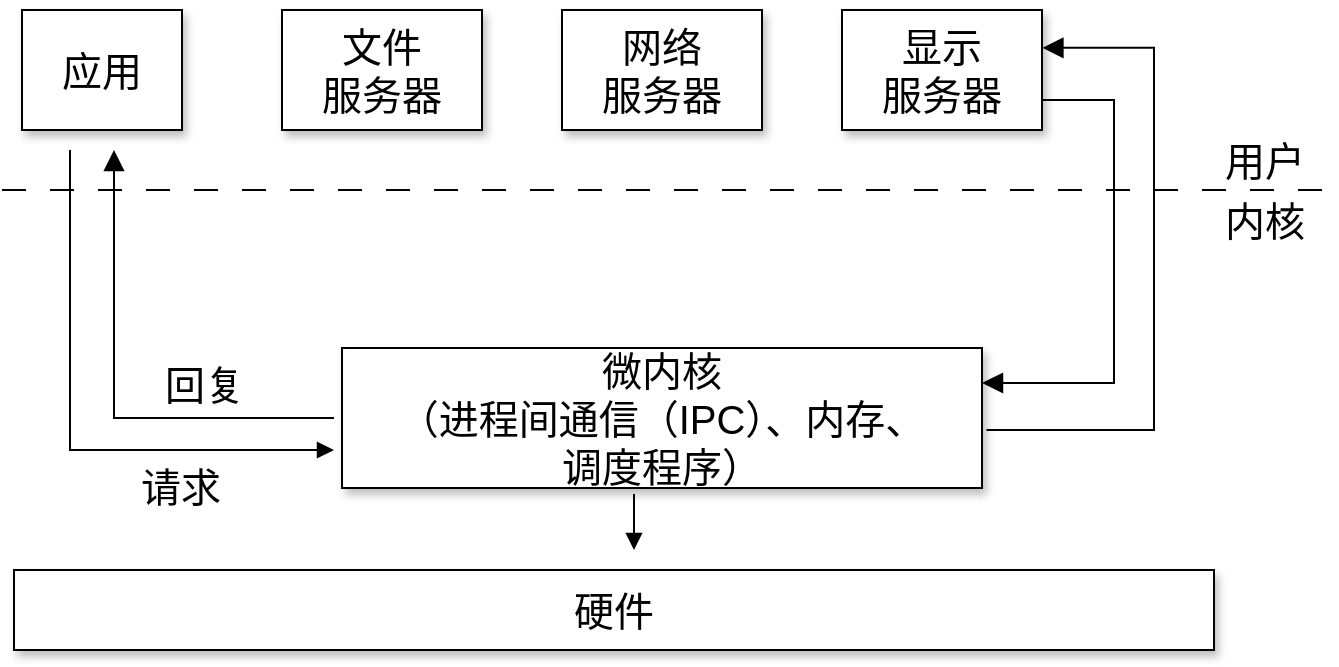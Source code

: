 <mxfile>
    <diagram id="UaKSKhcQq3FezwpwNre9" name="Page-1">
        <mxGraphModel dx="1579" dy="644" grid="1" gridSize="10" guides="1" tooltips="1" connect="1" arrows="1" fold="1" page="1" pageScale="1" pageWidth="827" pageHeight="1169" math="0" shadow="0">
            <root>
                <mxCell id="0"/>
                <mxCell id="1" parent="0"/>
                <mxCell id="18" value="" style="edgeStyle=none;html=1;startArrow=none;startFill=0;endArrow=block;endFill=1;jumpStyle=sharp;rounded=0;fontSize=20;" edge="1" parent="1">
                    <mxGeometry relative="1" as="geometry">
                        <mxPoint x="230" y="330" as="targetPoint"/>
                        <mxPoint x="98" y="180" as="sourcePoint"/>
                        <Array as="points">
                            <mxPoint x="98" y="330"/>
                        </Array>
                    </mxGeometry>
                </mxCell>
                <mxCell id="20" value="请求" style="edgeLabel;html=1;align=center;verticalAlign=top;resizable=0;points=[];labelPosition=center;verticalLabelPosition=bottom;fontSize=20;" vertex="1" connectable="0" parent="18">
                    <mxGeometry x="0.454" y="1" relative="1" as="geometry">
                        <mxPoint y="1" as="offset"/>
                    </mxGeometry>
                </mxCell>
                <mxCell id="2" value="应用" style="rounded=0;whiteSpace=wrap;html=1;shadow=1;fontSize=20;" vertex="1" parent="1">
                    <mxGeometry x="74" y="110" width="80" height="60" as="geometry"/>
                </mxCell>
                <mxCell id="4" value="文件&lt;br style=&quot;font-size: 20px;&quot;&gt;服务器" style="rounded=0;whiteSpace=wrap;html=1;fontSize=20;shadow=1;" vertex="1" parent="1">
                    <mxGeometry x="204" y="110" width="100" height="60" as="geometry"/>
                </mxCell>
                <mxCell id="5" value="网络&lt;br style=&quot;font-size: 20px;&quot;&gt;服务器" style="rounded=0;whiteSpace=wrap;html=1;fontSize=20;shadow=1;" vertex="1" parent="1">
                    <mxGeometry x="344" y="110" width="100" height="60" as="geometry"/>
                </mxCell>
                <mxCell id="6" value="显示&lt;br style=&quot;font-size: 20px;&quot;&gt;服务器" style="rounded=0;whiteSpace=wrap;html=1;fontSize=20;shadow=1;" vertex="1" parent="1">
                    <mxGeometry x="484" y="110" width="100" height="60" as="geometry"/>
                </mxCell>
                <mxCell id="7" value="微内核&lt;br style=&quot;font-size: 20px;&quot;&gt;（进程间通信（IPC）、内存、&lt;br&gt;调度程序）" style="rounded=0;whiteSpace=wrap;html=1;shadow=1;fontSize=20;" vertex="1" parent="1">
                    <mxGeometry x="234" y="279" width="320" height="70" as="geometry"/>
                </mxCell>
                <mxCell id="8" value="" style="endArrow=none;dashed=1;html=1;dashPattern=12 12;fontSize=20;" edge="1" parent="1">
                    <mxGeometry width="50" height="50" relative="1" as="geometry">
                        <mxPoint x="64" y="200" as="sourcePoint"/>
                        <mxPoint x="730" y="200" as="targetPoint"/>
                    </mxGeometry>
                </mxCell>
                <mxCell id="9" value="硬件" style="rounded=0;whiteSpace=wrap;html=1;fontSize=20;shadow=1;" vertex="1" parent="1">
                    <mxGeometry x="70" y="390" width="600" height="40" as="geometry"/>
                </mxCell>
                <mxCell id="10" value="" style="endArrow=block;html=1;endFill=1;fontSize=20;" edge="1" parent="1">
                    <mxGeometry width="50" height="50" relative="1" as="geometry">
                        <mxPoint x="380" y="352" as="sourcePoint"/>
                        <mxPoint x="380" y="380" as="targetPoint"/>
                    </mxGeometry>
                </mxCell>
                <mxCell id="11" value="" style="edgeStyle=elbowEdgeStyle;elbow=vertical;endArrow=none;html=1;curved=0;rounded=0;endSize=8;startSize=8;exitX=1;exitY=0.25;exitDx=0;exitDy=0;entryX=1;entryY=0.75;entryDx=0;entryDy=0;startArrow=block;startFill=1;endFill=0;fontSize=20;" edge="1" parent="1" source="7" target="6">
                    <mxGeometry width="50" height="50" relative="1" as="geometry">
                        <mxPoint x="580" y="290" as="sourcePoint"/>
                        <mxPoint x="620" y="130" as="targetPoint"/>
                        <Array as="points">
                            <mxPoint x="620" y="160"/>
                            <mxPoint x="620" y="160"/>
                            <mxPoint x="620" y="150"/>
                            <mxPoint x="620" y="230"/>
                        </Array>
                    </mxGeometry>
                </mxCell>
                <mxCell id="12" value="" style="edgeStyle=elbowEdgeStyle;elbow=horizontal;endArrow=block;html=1;curved=0;rounded=0;endSize=8;startSize=8;exitX=1.007;exitY=0.586;exitDx=0;exitDy=0;exitPerimeter=0;endFill=1;entryX=1.002;entryY=0.315;entryDx=0;entryDy=0;entryPerimeter=0;fontSize=20;" edge="1" parent="1" source="7" target="6">
                    <mxGeometry width="50" height="50" relative="1" as="geometry">
                        <mxPoint x="560" y="320" as="sourcePoint"/>
                        <mxPoint x="610" y="270" as="targetPoint"/>
                        <Array as="points">
                            <mxPoint x="640" y="300"/>
                        </Array>
                    </mxGeometry>
                </mxCell>
                <mxCell id="14" value="用户" style="text;html=1;align=center;verticalAlign=middle;resizable=0;points=[];autosize=1;strokeColor=none;fillColor=none;fontSize=20;" vertex="1" parent="1">
                    <mxGeometry x="665" y="165" width="60" height="40" as="geometry"/>
                </mxCell>
                <mxCell id="15" value="内核" style="text;html=1;align=center;verticalAlign=middle;resizable=0;points=[];autosize=1;strokeColor=none;fillColor=none;fontSize=20;" vertex="1" parent="1">
                    <mxGeometry x="665" y="195" width="60" height="40" as="geometry"/>
                </mxCell>
                <mxCell id="16" value="" style="edgeStyle=segmentEdgeStyle;endArrow=block;html=1;curved=0;rounded=0;endSize=8;startSize=8;labelPosition=left;verticalLabelPosition=bottom;align=right;verticalAlign=top;endFill=1;fontSize=20;" edge="1" parent="1">
                    <mxGeometry width="50" height="50" relative="1" as="geometry">
                        <mxPoint x="230" y="314" as="sourcePoint"/>
                        <mxPoint x="120" y="180" as="targetPoint"/>
                        <Array as="points">
                            <mxPoint x="120" y="314"/>
                        </Array>
                    </mxGeometry>
                </mxCell>
                <mxCell id="19" value="回复" style="edgeLabel;html=1;align=center;verticalAlign=bottom;resizable=0;points=[];labelPosition=center;verticalLabelPosition=top;fontSize=20;" vertex="1" connectable="0" parent="16">
                    <mxGeometry x="-0.628" y="-3" relative="1" as="geometry">
                        <mxPoint x="-20" as="offset"/>
                    </mxGeometry>
                </mxCell>
            </root>
        </mxGraphModel>
    </diagram>
</mxfile>